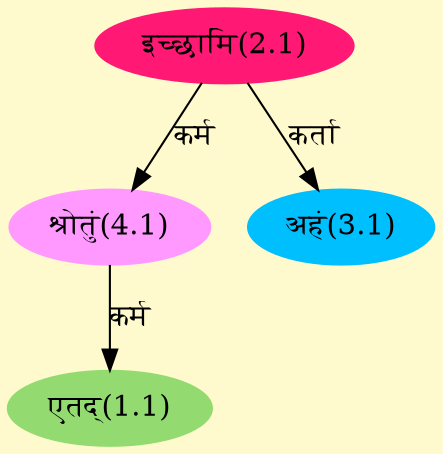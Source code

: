 digraph G{
rankdir=BT;
 compound=true;
 bgcolor="lemonchiffon1";
Node1_1 [style=filled, color="#93DB70" label = "एतद्(1.1)"]
Node4_1 [style=filled, color="#FF99FF" label = "श्रोतुं(4.1)"]
Node2_1 [style=filled, color="#FF1975" label = "इच्छामि(2.1)"]
Node3_1 [style=filled, color="#00BFFF" label = "अहं(3.1)"]
/* Start of Relations section */

Node1_1 -> Node4_1 [  label="कर्म"  dir="back" ]
Node3_1 -> Node2_1 [  label="कर्ता"  dir="back" ]
Node4_1 -> Node2_1 [  label="कर्म"  dir="back" ]
}
